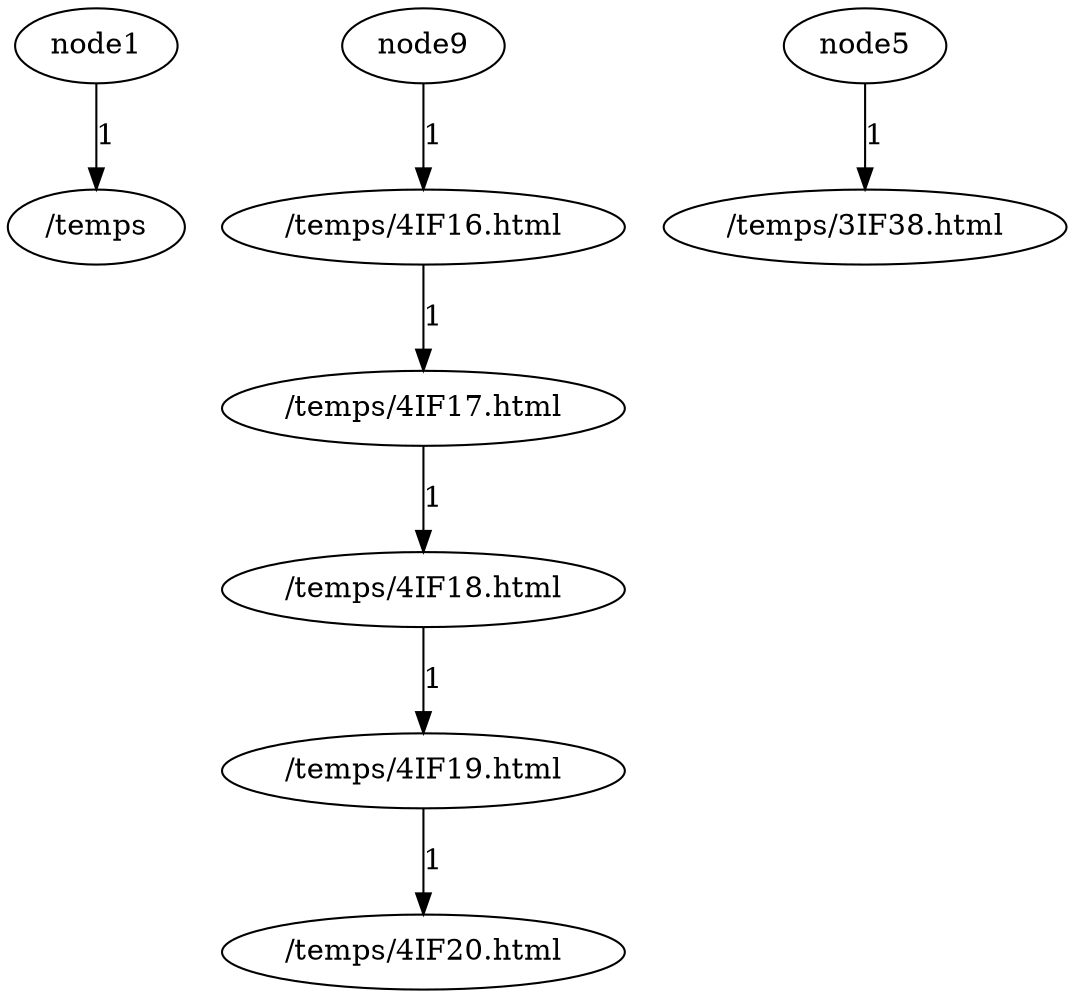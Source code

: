 diGraph {
node0 [label="/temps"];
node2 [label="/temps/4IF19.html"];
node4 [label="/temps/3IF38.html"];
node6 [label="/temps/4IF20.html"];
node3 [label="/temps/4IF18.html"];
node8 [label="/temps/4IF16.html"];
node7 [label="/temps/4IF17.html"];
node1 -> node0 [label="1"];
node3 -> node2 [label="1"];
node5 -> node4 [label="1"];
node2 -> node6 [label="1"];
node7 -> node3 [label="1"];
node9 -> node8 [label="1"];
node8 -> node7 [label="1"];
}
